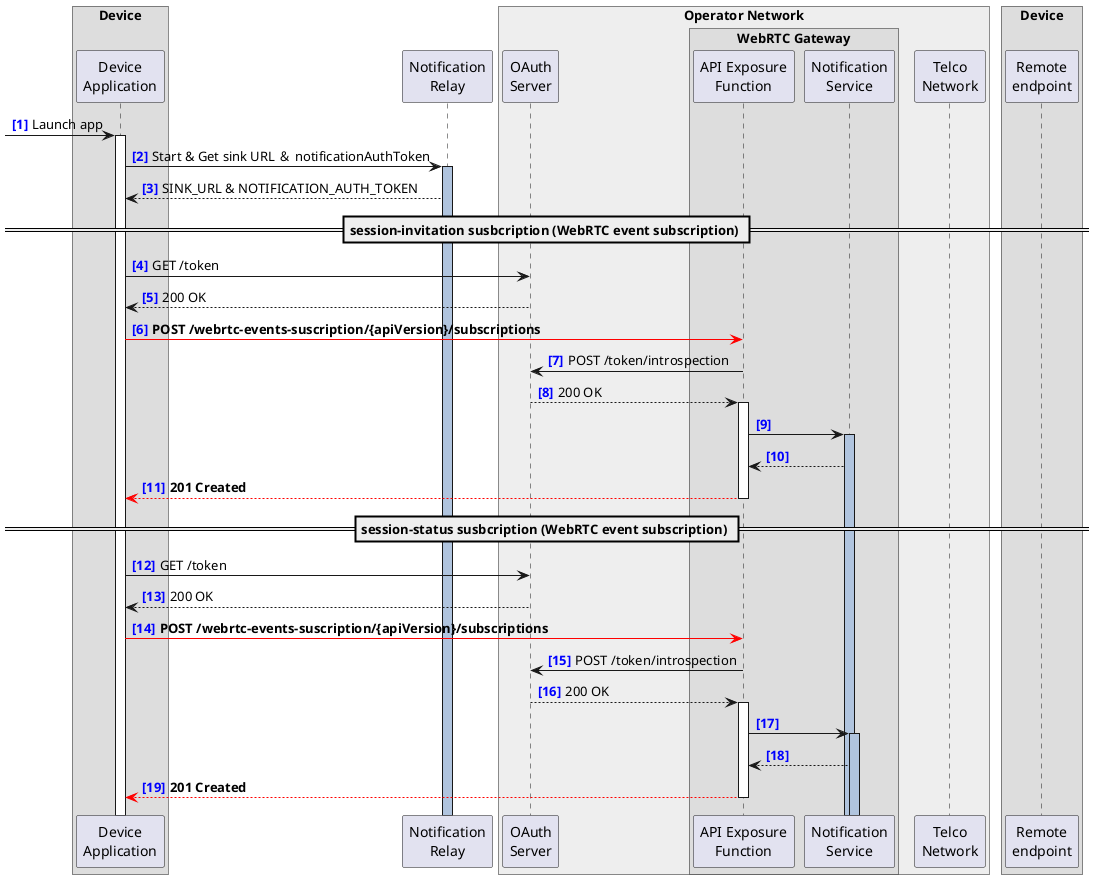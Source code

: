 @startuml



!pragma teoz true
autonumber 1 "<font color=blue><b>[0]"

<style>
.box {
  Margin 40
}
.audio{
  arrow {
    LineColor red
    LineThickness 5
  }
}
</style>

box Device 
  participant "Device\nApplication" as DA
end box

participant "Notification\nRelay" as NR

box "Operator Network" #EEEEEE
  participant "OAuth\nServer" as AS
  box "WebRTC Gateway"
    participant "API Exposure\nFunction" as API
    participant "Notification\nService" as NS
  end box
  participant "Telco\nNetwork" as SS
end box

box Device
  participant "Remote\nendpoint" as RE
end box




[-> DA++: Launch app


DA -> NR: Start & Get sink URL ＆ notificationAuthToken
activate NR #LightSteelBlue
DA <-- NR: SINK_URL & NOTIFICATION_AUTH_TOKEN






== session-invitation susbcription (WebRTC event subscription) ==

DA -> AS: GET /token
DA <-- AS: 200 OK

DA -[#red]> API: **POST /webrtc-events-suscription/{apiVersion}/subscriptions**

AS <- API: POST /token/introspection
AS --> API++: 200 OK

API -> NS
activate NS #LightSteelBlue
API <-- NS

DA <[#red]-- API--: **201 Created**



== session-status susbcription (WebRTC event subscription) ==

DA -> AS: GET /token
DA <-- AS: 200 OK

DA -[#red]> API: **POST /webrtc-events-suscription/{apiVersion}/subscriptions**

AS <- API: POST /token/introspection
AS --> API++: 200 OK

API -> NS
activate NS #LightSteelBlue
API <-- NS

DA <[#red]-- API--: **201 Created**





@enduml